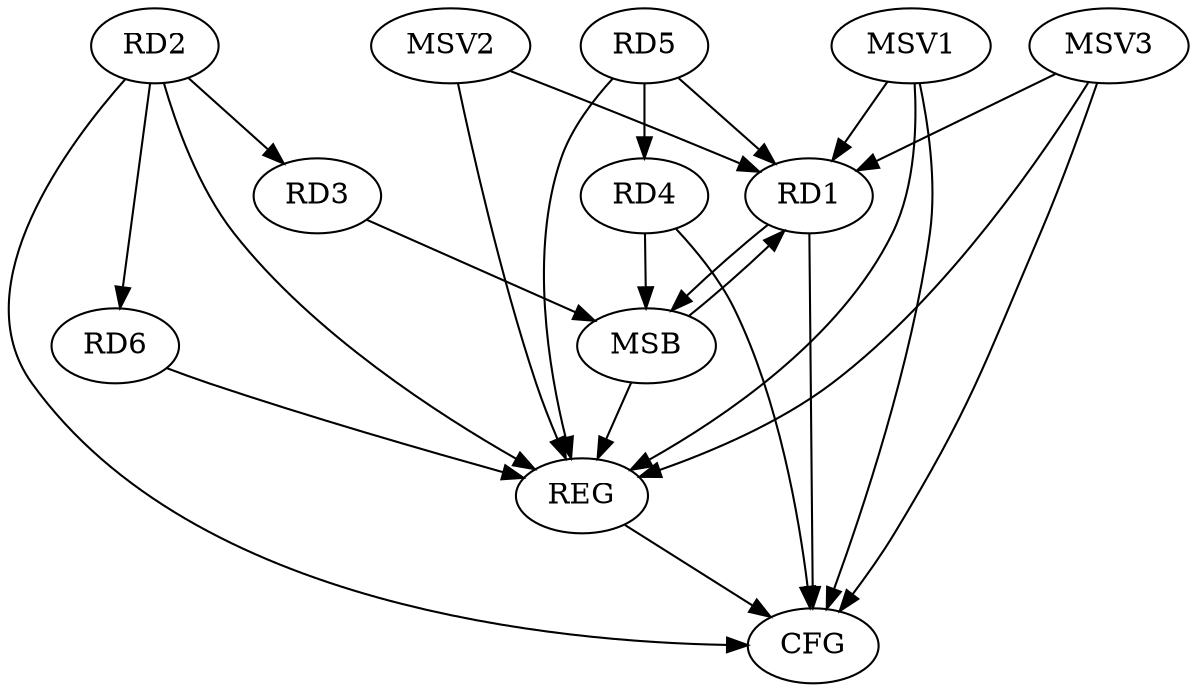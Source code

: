 strict digraph G {
  RD1 [ label="RD1" ];
  RD2 [ label="RD2" ];
  RD3 [ label="RD3" ];
  RD4 [ label="RD4" ];
  RD5 [ label="RD5" ];
  RD6 [ label="RD6" ];
  REG [ label="REG" ];
  MSB [ label="MSB" ];
  CFG [ label="CFG" ];
  MSV1 [ label="MSV1" ];
  MSV2 [ label="MSV2" ];
  MSV3 [ label="MSV3" ];
  RD5 -> RD1;
  RD2 -> RD3;
  RD2 -> RD6;
  RD5 -> RD4;
  RD2 -> REG;
  RD5 -> REG;
  RD6 -> REG;
  RD1 -> MSB;
  MSB -> REG;
  RD3 -> MSB;
  MSB -> RD1;
  RD4 -> MSB;
  RD2 -> CFG;
  RD1 -> CFG;
  RD4 -> CFG;
  REG -> CFG;
  MSV1 -> RD1;
  MSV1 -> REG;
  MSV1 -> CFG;
  MSV2 -> RD1;
  MSV2 -> REG;
  MSV3 -> RD1;
  MSV3 -> REG;
  MSV3 -> CFG;
}
